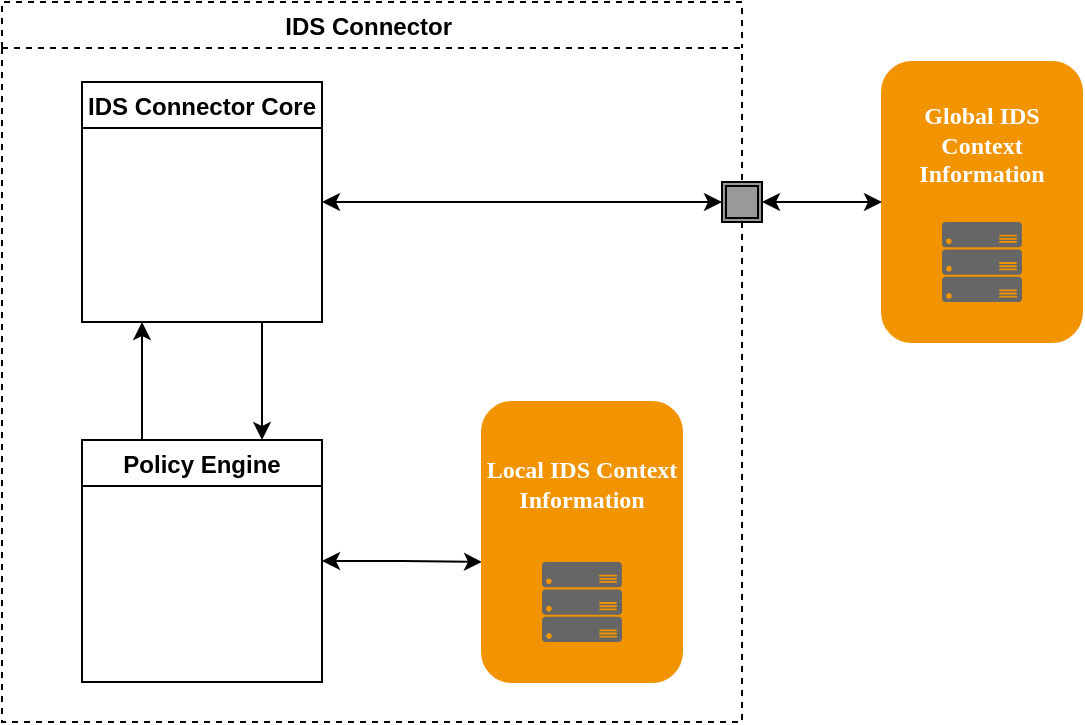 <mxfile version="15.8.4" type="github" pages="2">
  <diagram id="Bwy1RGPkQCuEFayL15Xs" name="PIP">
    <mxGraphModel dx="1422" dy="737" grid="1" gridSize="10" guides="1" tooltips="1" connect="1" arrows="1" fold="1" page="1" pageScale="1" pageWidth="850" pageHeight="1100" math="0" shadow="0">
      <root>
        <mxCell id="0" />
        <mxCell id="1" parent="0" />
        <mxCell id="XfUPfay2y7qZZtJDB_M_-1" value="IDS Connector " style="swimlane;dashed=1;" parent="1" vertex="1">
          <mxGeometry x="160" y="160" width="370" height="360" as="geometry">
            <mxRectangle x="310" y="310" width="130" height="23" as="alternateBounds" />
          </mxGeometry>
        </mxCell>
        <mxCell id="FK83qQdLamjOz9T-5acl-7" style="edgeStyle=orthogonalEdgeStyle;rounded=0;orthogonalLoop=1;jettySize=auto;html=1;exitX=0.25;exitY=0;exitDx=0;exitDy=0;entryX=0.25;entryY=1;entryDx=0;entryDy=0;" parent="XfUPfay2y7qZZtJDB_M_-1" source="XfUPfay2y7qZZtJDB_M_-3" target="XfUPfay2y7qZZtJDB_M_-14" edge="1">
          <mxGeometry relative="1" as="geometry" />
        </mxCell>
        <mxCell id="FK83qQdLamjOz9T-5acl-16" style="edgeStyle=orthogonalEdgeStyle;rounded=0;orthogonalLoop=1;jettySize=auto;html=1;exitX=1;exitY=0.5;exitDx=0;exitDy=0;startArrow=classic;startFill=1;entryX=0;entryY=0.571;entryDx=0;entryDy=0;entryPerimeter=0;" parent="XfUPfay2y7qZZtJDB_M_-1" source="XfUPfay2y7qZZtJDB_M_-3" target="XfUPfay2y7qZZtJDB_M_-26" edge="1">
          <mxGeometry relative="1" as="geometry" />
        </mxCell>
        <mxCell id="XfUPfay2y7qZZtJDB_M_-3" value="Policy Engine" style="swimlane;fontSize=12;startSize=23;" parent="XfUPfay2y7qZZtJDB_M_-1" vertex="1">
          <mxGeometry x="40" y="219" width="120" height="121" as="geometry" />
        </mxCell>
        <mxCell id="XfUPfay2y7qZZtJDB_M_-14" value="IDS Connector Core" style="swimlane;startSize=23;" parent="XfUPfay2y7qZZtJDB_M_-1" vertex="1">
          <mxGeometry x="40" y="40" width="120" height="120" as="geometry" />
        </mxCell>
        <mxCell id="XfUPfay2y7qZZtJDB_M_-26" value="&lt;div&gt;&lt;b style=&quot;color: rgb(255 , 255 , 255) ; font-family: &amp;#34;verdana&amp;#34;&quot;&gt;Local IDS Context Information&lt;/b&gt;&lt;/div&gt;&lt;div&gt;&lt;b style=&quot;color: rgb(255 , 255 , 255) ; font-family: &amp;#34;verdana&amp;#34;&quot;&gt;&lt;br&gt;&lt;/b&gt;&lt;/div&gt;&lt;div&gt;&lt;b style=&quot;color: rgb(255 , 255 , 255) ; font-family: &amp;#34;verdana&amp;#34;&quot;&gt;&lt;br&gt;&lt;/b&gt;&lt;/div&gt;&lt;div&gt;&lt;b style=&quot;color: rgb(255 , 255 , 255) ; font-family: &amp;#34;verdana&amp;#34;&quot;&gt;&lt;br&gt;&lt;/b&gt;&lt;/div&gt;&lt;div&gt;&lt;b style=&quot;color: rgb(255 , 255 , 255) ; font-family: &amp;#34;verdana&amp;#34;&quot;&gt;&lt;br&gt;&lt;/b&gt;&lt;/div&gt;" style="rounded=1;whiteSpace=wrap;html=1;fillColor=#F29400;strokeColor=#F29400;align=center;" parent="XfUPfay2y7qZZtJDB_M_-1" vertex="1">
          <mxGeometry x="240" y="200" width="100" height="140" as="geometry" />
        </mxCell>
        <mxCell id="FK83qQdLamjOz9T-5acl-2" value="" style="sketch=0;aspect=fixed;pointerEvents=1;shadow=0;dashed=0;html=1;strokeColor=none;labelPosition=center;verticalLabelPosition=bottom;verticalAlign=top;align=center;fillColor=#666666;shape=mxgraph.azure.server_rack" parent="XfUPfay2y7qZZtJDB_M_-1" vertex="1">
          <mxGeometry x="270" y="280" width="40" height="40" as="geometry" />
        </mxCell>
        <mxCell id="FK83qQdLamjOz9T-5acl-12" value="" style="endArrow=classic;html=1;rounded=0;exitX=0.75;exitY=1;exitDx=0;exitDy=0;entryX=0.75;entryY=0;entryDx=0;entryDy=0;" parent="XfUPfay2y7qZZtJDB_M_-1" source="XfUPfay2y7qZZtJDB_M_-14" target="XfUPfay2y7qZZtJDB_M_-3" edge="1">
          <mxGeometry width="50" height="50" relative="1" as="geometry">
            <mxPoint x="240" y="270" as="sourcePoint" />
            <mxPoint x="290" y="220" as="targetPoint" />
          </mxGeometry>
        </mxCell>
        <mxCell id="FK83qQdLamjOz9T-5acl-3" value="&lt;div&gt;&lt;b style=&quot;color: rgb(255 , 255 , 255) ; font-family: &amp;#34;verdana&amp;#34;&quot;&gt;Global IDS Context Information&lt;/b&gt;&lt;/div&gt;&lt;div&gt;&lt;b style=&quot;color: rgb(255 , 255 , 255) ; font-family: &amp;#34;verdana&amp;#34;&quot;&gt;&lt;br&gt;&lt;/b&gt;&lt;/div&gt;&lt;div&gt;&lt;b style=&quot;color: rgb(255 , 255 , 255) ; font-family: &amp;#34;verdana&amp;#34;&quot;&gt;&lt;br&gt;&lt;/b&gt;&lt;/div&gt;&lt;div&gt;&lt;b style=&quot;color: rgb(255 , 255 , 255) ; font-family: &amp;#34;verdana&amp;#34;&quot;&gt;&lt;br&gt;&lt;/b&gt;&lt;/div&gt;&lt;div&gt;&lt;b style=&quot;color: rgb(255 , 255 , 255) ; font-family: &amp;#34;verdana&amp;#34;&quot;&gt;&lt;br&gt;&lt;/b&gt;&lt;/div&gt;" style="rounded=1;whiteSpace=wrap;html=1;fillColor=#F29400;strokeColor=#F29400;align=center;" parent="1" vertex="1">
          <mxGeometry x="600" y="190" width="100" height="140" as="geometry" />
        </mxCell>
        <mxCell id="FK83qQdLamjOz9T-5acl-4" value="" style="sketch=0;aspect=fixed;pointerEvents=1;shadow=0;dashed=0;html=1;strokeColor=none;labelPosition=center;verticalLabelPosition=bottom;verticalAlign=top;align=center;fillColor=#666666;shape=mxgraph.azure.server_rack" parent="1" vertex="1">
          <mxGeometry x="630" y="270" width="40" height="40" as="geometry" />
        </mxCell>
        <mxCell id="FK83qQdLamjOz9T-5acl-17" style="edgeStyle=orthogonalEdgeStyle;rounded=0;orthogonalLoop=1;jettySize=auto;html=1;exitX=1;exitY=0.5;exitDx=0;exitDy=0;startArrow=none;startFill=1;entryX=0;entryY=0.5;entryDx=0;entryDy=0;" parent="1" source="FK83qQdLamjOz9T-5acl-19" target="FK83qQdLamjOz9T-5acl-19" edge="1">
          <mxGeometry relative="1" as="geometry" />
        </mxCell>
        <mxCell id="FK83qQdLamjOz9T-5acl-19" value="" style="shape=ext;double=1;whiteSpace=wrap;html=1;aspect=fixed;fillColor=#999999;" parent="1" vertex="1">
          <mxGeometry x="520" y="250" width="20" height="20" as="geometry" />
        </mxCell>
        <mxCell id="FK83qQdLamjOz9T-5acl-20" value="" style="edgeStyle=orthogonalEdgeStyle;rounded=0;orthogonalLoop=1;jettySize=auto;html=1;exitX=1;exitY=0.5;exitDx=0;exitDy=0;startArrow=classic;startFill=1;endArrow=classic;entryX=0;entryY=0.5;entryDx=0;entryDy=0;endFill=1;" parent="1" source="XfUPfay2y7qZZtJDB_M_-14" target="FK83qQdLamjOz9T-5acl-19" edge="1">
          <mxGeometry relative="1" as="geometry">
            <mxPoint x="320" y="260" as="sourcePoint" />
            <mxPoint x="450" y="320" as="targetPoint" />
          </mxGeometry>
        </mxCell>
        <mxCell id="FK83qQdLamjOz9T-5acl-21" value="" style="edgeStyle=orthogonalEdgeStyle;rounded=0;orthogonalLoop=1;jettySize=auto;html=1;exitX=1;exitY=0.5;exitDx=0;exitDy=0;startArrow=classic;startFill=1;endArrow=classic;entryX=0;entryY=0.5;entryDx=0;entryDy=0;endFill=1;" parent="1" source="FK83qQdLamjOz9T-5acl-19" target="FK83qQdLamjOz9T-5acl-3" edge="1">
          <mxGeometry relative="1" as="geometry">
            <mxPoint x="330" y="270" as="sourcePoint" />
            <mxPoint x="530" y="270" as="targetPoint" />
          </mxGeometry>
        </mxCell>
      </root>
    </mxGraphModel>
  </diagram>
  <diagram id="qOWqS9pVZ1Cftr-4WDeY" name="PXP">
    <mxGraphModel dx="1422" dy="737" grid="1" gridSize="10" guides="1" tooltips="1" connect="1" arrows="1" fold="1" page="1" pageScale="1" pageWidth="850" pageHeight="1100" math="0" shadow="0">
      <root>
        <mxCell id="0" />
        <mxCell id="1" parent="0" />
        <mxCell id="WYuVScJE3NPMP09irtFx-1" value="&lt;b style=&quot;color: rgb(255 , 255 , 255) ; font-family: &amp;#34;verdana&amp;#34;&quot;&gt;&lt;font style=&quot;font-size: 12px&quot;&gt;External IDS Execution Point&lt;br&gt;&lt;br&gt;&lt;br&gt;&lt;br&gt;&lt;br&gt;&lt;/font&gt;&lt;/b&gt;" style="rounded=1;whiteSpace=wrap;html=1;fillColor=#771C2C;strokeColor=#771C2C;" parent="1" vertex="1">
          <mxGeometry x="600" y="190" width="100" height="140" as="geometry" />
        </mxCell>
        <mxCell id="SADj77r_zIr8-Nl6ouj9-1" value="IDS Connector " style="swimlane;dashed=1;" parent="1" vertex="1">
          <mxGeometry x="160" y="160" width="370" height="360" as="geometry">
            <mxRectangle x="310" y="310" width="130" height="23" as="alternateBounds" />
          </mxGeometry>
        </mxCell>
        <mxCell id="SADj77r_zIr8-Nl6ouj9-2" style="edgeStyle=orthogonalEdgeStyle;rounded=0;orthogonalLoop=1;jettySize=auto;html=1;exitX=0.25;exitY=0;exitDx=0;exitDy=0;entryX=0.25;entryY=1;entryDx=0;entryDy=0;" parent="SADj77r_zIr8-Nl6ouj9-1" source="SADj77r_zIr8-Nl6ouj9-4" target="SADj77r_zIr8-Nl6ouj9-8" edge="1">
          <mxGeometry relative="1" as="geometry" />
        </mxCell>
        <mxCell id="SADj77r_zIr8-Nl6ouj9-4" value="Policy Engine" style="swimlane;fontSize=12;startSize=23;" parent="SADj77r_zIr8-Nl6ouj9-1" vertex="1">
          <mxGeometry x="40" y="219" width="120" height="121" as="geometry" />
        </mxCell>
        <mxCell id="SADj77r_zIr8-Nl6ouj9-8" value="IDS Connector Core" style="swimlane;startSize=23;" parent="SADj77r_zIr8-Nl6ouj9-1" vertex="1">
          <mxGeometry x="40" y="40" width="120" height="120" as="geometry" />
        </mxCell>
        <mxCell id="SADj77r_zIr8-Nl6ouj9-11" value="" style="endArrow=classic;html=1;rounded=0;exitX=0.75;exitY=1;exitDx=0;exitDy=0;entryX=0.75;entryY=0;entryDx=0;entryDy=0;" parent="SADj77r_zIr8-Nl6ouj9-1" source="SADj77r_zIr8-Nl6ouj9-8" target="SADj77r_zIr8-Nl6ouj9-4" edge="1">
          <mxGeometry width="50" height="50" relative="1" as="geometry">
            <mxPoint x="240" y="270" as="sourcePoint" />
            <mxPoint x="290" y="220" as="targetPoint" />
          </mxGeometry>
        </mxCell>
        <mxCell id="RF8snPdWfNuigciAskbA-1" value="&lt;b style=&quot;color: rgb(255 , 255 , 255) ; font-family: &amp;#34;verdana&amp;#34;&quot;&gt;&lt;font style=&quot;font-size: 12px&quot;&gt;Internal IDS Execution Point&lt;br&gt;&lt;br&gt;&lt;br&gt;&lt;br&gt;&lt;br&gt;&lt;/font&gt;&lt;/b&gt;" style="rounded=1;whiteSpace=wrap;html=1;fillColor=#771C2C;strokeColor=#771C2C;" parent="SADj77r_zIr8-Nl6ouj9-1" vertex="1">
          <mxGeometry x="240" y="200" width="100" height="140" as="geometry" />
        </mxCell>
        <mxCell id="RF8snPdWfNuigciAskbA-2" value="" style="sketch=0;aspect=fixed;pointerEvents=1;shadow=0;dashed=0;html=1;strokeColor=none;labelPosition=center;verticalLabelPosition=bottom;verticalAlign=top;align=center;fillColor=#BDBDBD;shape=mxgraph.azure.server_rack" parent="SADj77r_zIr8-Nl6ouj9-1" vertex="1">
          <mxGeometry x="270" y="280" width="40" height="40" as="geometry" />
        </mxCell>
        <mxCell id="SADj77r_zIr8-Nl6ouj9-3" style="edgeStyle=orthogonalEdgeStyle;rounded=0;orthogonalLoop=1;jettySize=auto;html=1;exitX=1;exitY=0.5;exitDx=0;exitDy=0;startArrow=classic;startFill=1;entryX=-0.01;entryY=0.571;entryDx=0;entryDy=0;entryPerimeter=0;" parent="SADj77r_zIr8-Nl6ouj9-1" source="SADj77r_zIr8-Nl6ouj9-4" target="RF8snPdWfNuigciAskbA-1" edge="1">
          <mxGeometry relative="1" as="geometry" />
        </mxCell>
        <mxCell id="SADj77r_zIr8-Nl6ouj9-14" style="edgeStyle=orthogonalEdgeStyle;rounded=0;orthogonalLoop=1;jettySize=auto;html=1;exitX=1;exitY=0.5;exitDx=0;exitDy=0;startArrow=none;startFill=1;entryX=0;entryY=0.5;entryDx=0;entryDy=0;" parent="1" source="SADj77r_zIr8-Nl6ouj9-15" target="SADj77r_zIr8-Nl6ouj9-15" edge="1">
          <mxGeometry relative="1" as="geometry" />
        </mxCell>
        <mxCell id="SADj77r_zIr8-Nl6ouj9-15" value="" style="shape=ext;double=1;whiteSpace=wrap;html=1;aspect=fixed;fillColor=#999999;" parent="1" vertex="1">
          <mxGeometry x="520" y="250" width="20" height="20" as="geometry" />
        </mxCell>
        <mxCell id="SADj77r_zIr8-Nl6ouj9-16" value="" style="edgeStyle=orthogonalEdgeStyle;rounded=0;orthogonalLoop=1;jettySize=auto;html=1;exitX=1;exitY=0.5;exitDx=0;exitDy=0;startArrow=classic;startFill=1;endArrow=classic;entryX=0;entryY=0.5;entryDx=0;entryDy=0;endFill=1;" parent="1" source="SADj77r_zIr8-Nl6ouj9-8" target="SADj77r_zIr8-Nl6ouj9-15" edge="1">
          <mxGeometry relative="1" as="geometry">
            <mxPoint x="320" y="260" as="sourcePoint" />
            <mxPoint x="450" y="320" as="targetPoint" />
          </mxGeometry>
        </mxCell>
        <mxCell id="SADj77r_zIr8-Nl6ouj9-17" value="" style="edgeStyle=orthogonalEdgeStyle;rounded=0;orthogonalLoop=1;jettySize=auto;html=1;exitX=1;exitY=0.5;exitDx=0;exitDy=0;startArrow=classic;startFill=1;endArrow=classic;entryX=0;entryY=0.5;entryDx=0;entryDy=0;endFill=1;" parent="1" source="SADj77r_zIr8-Nl6ouj9-15" target="WYuVScJE3NPMP09irtFx-1" edge="1">
          <mxGeometry relative="1" as="geometry">
            <mxPoint x="330" y="270" as="sourcePoint" />
            <mxPoint x="530" y="270" as="targetPoint" />
          </mxGeometry>
        </mxCell>
        <mxCell id="sjlCLNNr7LCzrAA94Rj9-1" value="" style="sketch=0;aspect=fixed;pointerEvents=1;shadow=0;dashed=0;html=1;strokeColor=none;labelPosition=center;verticalLabelPosition=bottom;verticalAlign=top;align=center;fillColor=#BDBDBD;shape=mxgraph.azure.server_rack" parent="1" vertex="1">
          <mxGeometry x="630" y="270" width="40" height="40" as="geometry" />
        </mxCell>
      </root>
    </mxGraphModel>
  </diagram>
</mxfile>
